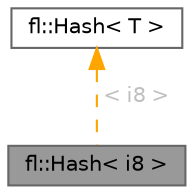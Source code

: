 digraph "fl::Hash&lt; i8 &gt;"
{
 // INTERACTIVE_SVG=YES
 // LATEX_PDF_SIZE
  bgcolor="transparent";
  edge [fontname=Helvetica,fontsize=10,labelfontname=Helvetica,labelfontsize=10];
  node [fontname=Helvetica,fontsize=10,shape=box,height=0.2,width=0.4];
  Node1 [id="Node000001",label="fl::Hash\< i8 \>",height=0.2,width=0.4,color="gray40", fillcolor="grey60", style="filled", fontcolor="black",tooltip=" "];
  Node2 -> Node1 [id="edge1_Node000001_Node000002",dir="back",color="orange",style="dashed",tooltip=" ",label=" \< i8 \>",fontcolor="grey" ];
  Node2 [id="Node000002",label="fl::Hash\< T \>",height=0.2,width=0.4,color="gray40", fillcolor="white", style="filled",URL="$d6/dfd/structfl_1_1_hash.html",tooltip=" "];
}
